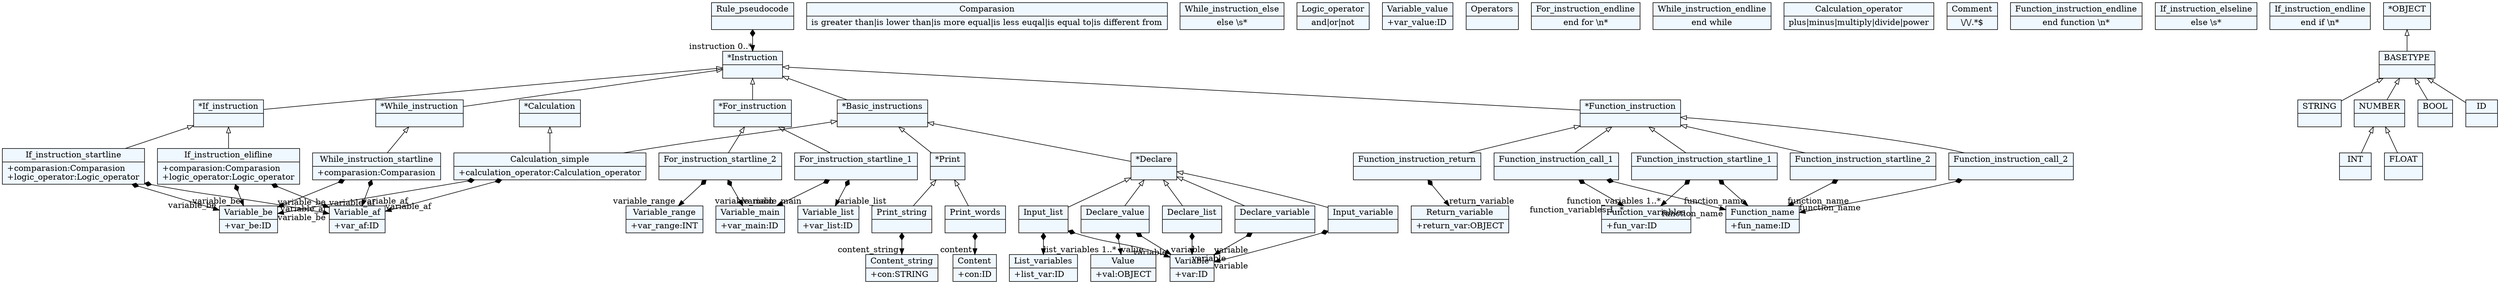 
    digraph xtext {
    fontname = "Bitstream Vera Sans"
    fontsize = 8
    node[
        shape=record,
        style=filled,
        fillcolor=aliceblue
    ]
    nodesep = 0.3
    edge[dir=black,arrowtail=empty]


66242344 -> 66243288[arrowtail=diamond, dir=both, headlabel="variable_be "]
66242344 -> 66244232[arrowtail=diamond, dir=both, headlabel="variable_af "]
66242344[ label="{Calculation_simple|+calculation_operator:Calculation_operator\l}"]

66209304 -> 66203640[arrowtail=diamond, dir=both, headlabel="function_name "]
66209304[ label="{Function_instruction_call_2|}"]

65208408[ label="{*While_instruction|}"]
65208408 -> 65211240 [dir=back]

66236680[ label="{Comparasion|is greater than\|is lower than\|is more equal\|is less euqal\|is equal to\|is different from}"]

66211192[ label="{Content|+con:ID\l}"]

66243288[ label="{Variable_be|+var_be:ID\l}"]

65215960 -> 65236728[arrowtail=diamond, dir=both, headlabel="variable_main "]
65215960 -> 65196136[arrowtail=diamond, dir=both, headlabel="variable_list "]
65215960[ label="{For_instruction_startline_1|}"]

66214024 -> 66221576[arrowtail=diamond, dir=both, headlabel="variable "]
66214024[ label="{Declare_variable|}"]

65222568 -> 65236728[arrowtail=diamond, dir=both, headlabel="variable_main "]
65222568 -> 65220680[arrowtail=diamond, dir=both, headlabel="variable_range "]
65222568[ label="{For_instruction_startline_2|}"]

66191368[ label="{*Print|}"]
66191368 -> 66206472 [dir=back]
66191368 -> 66195144 [dir=back]

65229176[ label="{*Function_instruction|}"]
65229176 -> 65231064 [dir=back]
65229176 -> 65237672 [dir=back]
65229176 -> 66188536 [dir=back]
65229176 -> 66197032 [dir=back]
65229176 -> 66209304 [dir=back]

65181032[ label="{While_instruction_else|else \\s*}"]

65216904[ label="{*If_instruction|}"]
65216904 -> 65226344 [dir=back]
65216904 -> 65224456 [dir=back]

66237624[ label="{Logic_operator|and\|or\|not}"]

65234840[ label="{Variable_value|+var_value:ID\l}"]

66230072[ label="{Operators|}"]

66197032 -> 66203640[arrowtail=diamond, dir=both, headlabel="function_name "]
66197032 -> 66200808[arrowtail=diamond, dir=both, headlabel="function_variables 1..*"]
66197032[ label="{Function_instruction_call_1|}"]

65237672 -> 66203640[arrowtail=diamond, dir=both, headlabel="function_name "]
65237672[ label="{Function_instruction_startline_2|}"]

65231064 -> 66203640[arrowtail=diamond, dir=both, headlabel="function_name "]
65231064 -> 66200808[arrowtail=diamond, dir=both, headlabel="function_variables 1..*"]
65231064[ label="{Function_instruction_startline_1|}"]

66216856 -> 66221576[arrowtail=diamond, dir=both, headlabel="variable "]
66216856 -> 66217800[arrowtail=diamond, dir=both, headlabel="list_variables 1..*"]
66216856[ label="{Input_list|}"]

65228232[ label="{For_instruction_endline|end for \\n*}"]

66221576[ label="{Variable|+var:ID\l}"]

66244232[ label="{Variable_af|+var_af:ID\l}"]

66214968 -> 66221576[arrowtail=diamond, dir=both, headlabel="variable "]
66214968[ label="{Input_variable|}"]

65212184[ label="{*For_instruction|}"]
65212184 -> 65215960 [dir=back]
65212184 -> 65222568 [dir=back]

66207416[ label="{Return_variable|+return_var:OBJECT\l}"]

65184808[ label="{*Instruction|}"]
65184808 -> 65200856 [dir=back]
65184808 -> 65216904 [dir=back]
65184808 -> 65212184 [dir=back]
65184808 -> 65208408 [dir=back]
65184808 -> 65229176 [dir=back]

66206472 -> 66235736[arrowtail=diamond, dir=both, headlabel="content_string "]
66206472[ label="{Print_string|}"]

65215016[ label="{While_instruction_endline|end while}"]

66194200[ label="{Value|+val:OBJECT\l}"]

65200856[ label="{*Basic_instructions|}"]
65200856 -> 66187592 [dir=back]
65200856 -> 66191368 [dir=back]
65200856 -> 66242344 [dir=back]

66231016[ label="{Calculation_operator|plus\|minus\|multiply\|divide\|power}"]

65194248 -> 65184808[arrowtail=diamond, dir=both, headlabel="instruction 0..*"]
65194248[ label="{Rule_pseudocode|}"]

66217800[ label="{List_variables|+list_var:ID\l}"]

66188536 -> 66207416[arrowtail=diamond, dir=both, headlabel="return_variable "]
66188536[ label="{Function_instruction_return|}"]

66235736[ label="{Content_string|+con:STRING\l}"]

66187592[ label="{*Declare|}"]
66187592 -> 66214024 [dir=back]
66187592 -> 66214968 [dir=back]
66187592 -> 66193256 [dir=back]
66187592 -> 66205528 [dir=back]
66187592 -> 66216856 [dir=back]

65196136[ label="{Variable_list|+var_list:ID\l}"]

66203640[ label="{Function_name|+fun_name:ID\l}"]

66246120[ label="{Comment|\\/\\/.*$}"]

66210248[ label="{Function_instruction_endline|end function \\n*}"]

65224456 -> 66243288[arrowtail=diamond, dir=both, headlabel="variable_be "]
65224456 -> 66244232[arrowtail=diamond, dir=both, headlabel="variable_af "]
65224456[ label="{If_instruction_elifline|+comparasion:Comparasion\l+logic_operator:Logic_operator\l}"]

65226344 -> 66243288[arrowtail=diamond, dir=both, headlabel="variable_be "]
65226344 -> 66244232[arrowtail=diamond, dir=both, headlabel="variable_af "]
65226344[ label="{If_instruction_startline|+comparasion:Comparasion\l+logic_operator:Logic_operator\l}"]

65204632[ label="{*Calculation|}"]
65204632 -> 66242344 [dir=back]

66200808[ label="{Function_variables|+fun_var:ID\l}"]

65236728[ label="{Variable_main|+var_main:ID\l}"]

65211240 -> 66243288[arrowtail=diamond, dir=both, headlabel="variable_be "]
65211240 -> 66244232[arrowtail=diamond, dir=both, headlabel="variable_af "]
65211240[ label="{While_instruction_startline|+comparasion:Comparasion\l}"]

66193256 -> 66221576[arrowtail=diamond, dir=both, headlabel="variable "]
66193256 -> 66194200[arrowtail=diamond, dir=both, headlabel="value "]
66193256[ label="{Declare_value|}"]

66195144 -> 66211192[arrowtail=diamond, dir=both, headlabel="content "]
66195144[ label="{Print_words|}"]

66205528 -> 66221576[arrowtail=diamond, dir=both, headlabel="variable "]
66205528[ label="{Declare_list|}"]

65207464[ label="{If_instruction_elseline|else \\s*}"]

65219736[ label="{If_instruction_endline|end if \\n*}"]

65220680[ label="{Variable_range|+var_range:INT\l}"]

65195192[ label="{*OBJECT|}"]
65195192 -> 65198024 [dir=back]

65186696[ label="{STRING|}"]

65198024[ label="{BASETYPE|}"]
65198024 -> 65193304 [dir=back]
65198024 -> 65182920 [dir=back]
65198024 -> 65179144 [dir=back]
65198024 -> 65186696 [dir=back]

65190472[ label="{INT|}"]

65188584[ label="{FLOAT|}"]

65193304[ label="{NUMBER|}"]
65193304 -> 65188584 [dir=back]
65193304 -> 65190472 [dir=back]

65182920[ label="{BOOL|}"]

65179144[ label="{ID|}"]


}
